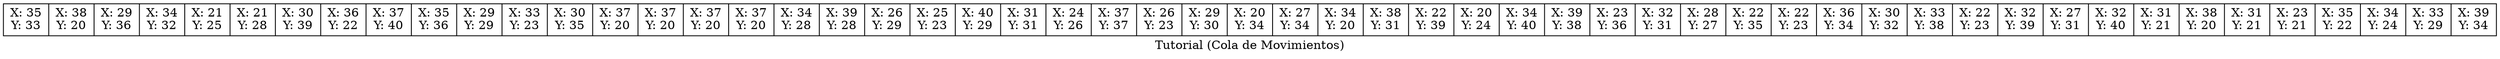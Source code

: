 digraph G{
node[shape=record];
label="Tutorial (Cola de Movimientos)"
struct[shape=record, label="<f0>X: 35\n\Y: 33|<f1>X: 38\n\Y: 20|<f2>X: 29\n\Y: 36|<f3>X: 34\n\Y: 32|<f4>X: 21\n\Y: 25|<f5>X: 21\n\Y: 28|<f6>X: 30\n\Y: 39|<f7>X: 36\n\Y: 22|<f8>X: 37\n\Y: 40|<f9>X: 35\n\Y: 36|<f10>X: 29\n\Y: 29|<f11>X: 33\n\Y: 23|<f12>X: 30\n\Y: 35|<f13>X: 37\n\Y: 20|<f14>X: 37\n\Y: 20|<f15>X: 37\n\Y: 20|<f16>X: 37\n\Y: 20|<f17>X: 34\n\Y: 28|<f18>X: 39\n\Y: 28|<f19>X: 26\n\Y: 29|<f20>X: 25\n\Y: 23|<f21>X: 40\n\Y: 29|<f22>X: 31\n\Y: 31|<f23>X: 24\n\Y: 26|<f24>X: 37\n\Y: 37|<f25>X: 26\n\Y: 23|<f26>X: 29\n\Y: 30|<f27>X: 20\n\Y: 34|<f28>X: 27\n\Y: 34|<f29>X: 34\n\Y: 20|<f30>X: 38\n\Y: 31|<f31>X: 22\n\Y: 39|<f32>X: 20\n\Y: 24|<f33>X: 34\n\Y: 40|<f34>X: 39\n\Y: 38|<f35>X: 23\n\Y: 36|<f36>X: 32\n\Y: 31|<f37>X: 28\n\Y: 27|<f38>X: 22\n\Y: 35|<f39>X: 22\n\Y: 23|<f40>X: 36\n\Y: 34|<f41>X: 30\n\Y: 32|<f42>X: 33\n\Y: 38|<f43>X: 22\n\Y: 23|<f44>X: 32\n\Y: 39|<f45>X: 27\n\Y: 31|<f46>X: 32\n\Y: 40|<f47>X: 31\n\Y: 21|<f48>X: 38\n\Y: 20|<f49>X: 31\n\Y: 21|<f50>X: 23\n\Y: 21|<f51>X: 35\n\Y: 22|<f52>X: 34\n\Y: 24|<f53>X: 33\n\Y: 29|<f54>X: 39\n\Y: 34"];
}
